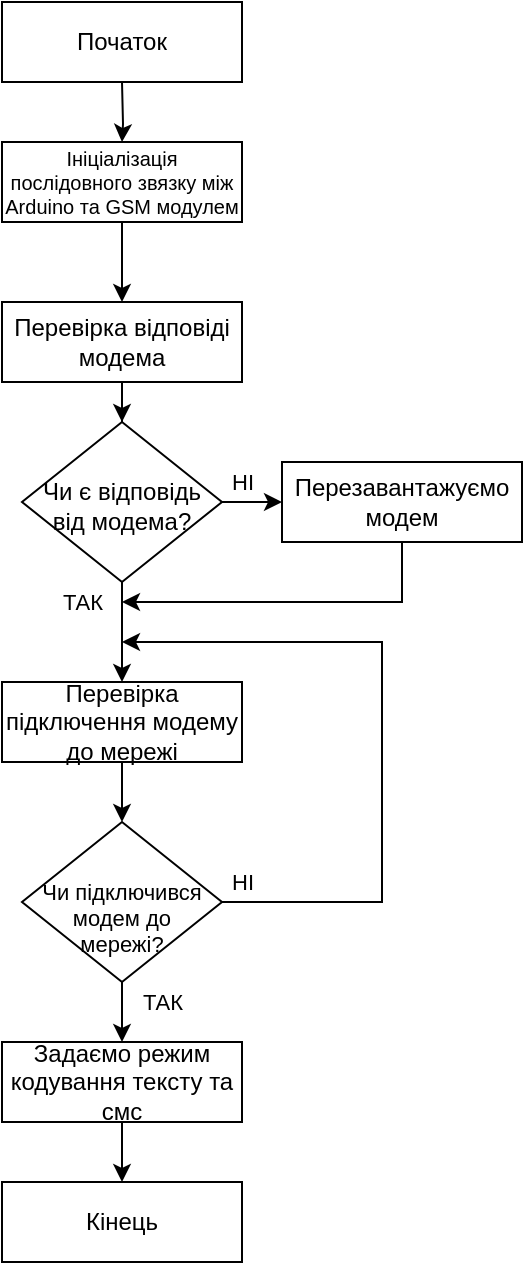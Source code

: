 <mxfile version="13.2.4" type="google"><diagram id="C5RBs43oDa-KdzZeNtuy" name="Page-1"><mxGraphModel dx="1021" dy="567" grid="1" gridSize="10" guides="1" tooltips="1" connect="1" arrows="1" fold="1" page="1" pageScale="1" pageWidth="827" pageHeight="1169" math="0" shadow="0"><root><mxCell id="WIyWlLk6GJQsqaUBKTNV-0"/><mxCell id="WIyWlLk6GJQsqaUBKTNV-1" parent="WIyWlLk6GJQsqaUBKTNV-0"/><mxCell id="x4USvYnR-IyUL57rOMDj-44" value="" style="edgeStyle=orthogonalEdgeStyle;rounded=0;orthogonalLoop=1;jettySize=auto;html=1;" parent="WIyWlLk6GJQsqaUBKTNV-1" source="x4USvYnR-IyUL57rOMDj-1" target="x4USvYnR-IyUL57rOMDj-43" edge="1"><mxGeometry relative="1" as="geometry"/></mxCell><mxCell id="x4USvYnR-IyUL57rOMDj-1" value="&lt;font style=&quot;font-size: 10px;&quot;&gt;Ініціалізація послідовного звязку між Arduino та GSM модулем&lt;/font&gt;" style="rounded=0;whiteSpace=wrap;html=1;fontSize=10;" parent="WIyWlLk6GJQsqaUBKTNV-1" vertex="1"><mxGeometry x="160" y="90" width="120" height="40" as="geometry"/></mxCell><mxCell id="x4USvYnR-IyUL57rOMDj-4" value="" style="edgeStyle=orthogonalEdgeStyle;rounded=0;orthogonalLoop=1;jettySize=auto;html=1;" parent="WIyWlLk6GJQsqaUBKTNV-1" target="x4USvYnR-IyUL57rOMDj-1" edge="1"><mxGeometry relative="1" as="geometry"><mxPoint x="220" y="60" as="sourcePoint"/></mxGeometry></mxCell><mxCell id="x4USvYnR-IyUL57rOMDj-64" value="ТАК" style="edgeStyle=orthogonalEdgeStyle;rounded=0;orthogonalLoop=1;jettySize=auto;html=1;" parent="WIyWlLk6GJQsqaUBKTNV-1" source="x4USvYnR-IyUL57rOMDj-30" target="x4USvYnR-IyUL57rOMDj-41" edge="1"><mxGeometry x="-0.6" y="-20" relative="1" as="geometry"><mxPoint as="offset"/></mxGeometry></mxCell><mxCell id="1sxKd3ZolHjcFFEXxihd-4" value="НІ" style="edgeStyle=orthogonalEdgeStyle;rounded=0;orthogonalLoop=1;jettySize=auto;html=1;" edge="1" parent="WIyWlLk6GJQsqaUBKTNV-1" source="x4USvYnR-IyUL57rOMDj-30" target="x4USvYnR-IyUL57rOMDj-60"><mxGeometry x="0.2" y="10" relative="1" as="geometry"><mxPoint as="offset"/></mxGeometry></mxCell><mxCell id="x4USvYnR-IyUL57rOMDj-30" value="Чи є відповідь від модема?" style="rhombus;whiteSpace=wrap;html=1;shadow=0;fontFamily=Helvetica;fontSize=12;align=center;strokeWidth=1;spacing=6;spacingTop=3;" parent="WIyWlLk6GJQsqaUBKTNV-1" vertex="1"><mxGeometry x="170" y="230" width="100" height="80" as="geometry"/></mxCell><mxCell id="x4USvYnR-IyUL57rOMDj-59" value="" style="edgeStyle=orthogonalEdgeStyle;rounded=0;orthogonalLoop=1;jettySize=auto;html=1;" parent="WIyWlLk6GJQsqaUBKTNV-1" source="x4USvYnR-IyUL57rOMDj-41" target="x4USvYnR-IyUL57rOMDj-33" edge="1"><mxGeometry relative="1" as="geometry"/></mxCell><mxCell id="x4USvYnR-IyUL57rOMDj-41" value="Перевірка підключення модему до мережі" style="rounded=0;whiteSpace=wrap;html=1;" parent="WIyWlLk6GJQsqaUBKTNV-1" vertex="1"><mxGeometry x="160" y="360" width="120" height="40" as="geometry"/></mxCell><mxCell id="x4USvYnR-IyUL57rOMDj-42" value="&lt;span&gt;Початок&lt;/span&gt;" style="rounded=0;whiteSpace=wrap;html=1;" parent="WIyWlLk6GJQsqaUBKTNV-1" vertex="1"><mxGeometry x="160" y="20" width="120" height="40" as="geometry"/></mxCell><mxCell id="x4USvYnR-IyUL57rOMDj-48" value="" style="edgeStyle=orthogonalEdgeStyle;rounded=0;orthogonalLoop=1;jettySize=auto;html=1;" parent="WIyWlLk6GJQsqaUBKTNV-1" source="x4USvYnR-IyUL57rOMDj-43" target="x4USvYnR-IyUL57rOMDj-30" edge="1"><mxGeometry relative="1" as="geometry"/></mxCell><mxCell id="x4USvYnR-IyUL57rOMDj-43" value="&lt;span&gt;Перевірка відповіді модема&lt;/span&gt;" style="rounded=0;whiteSpace=wrap;html=1;" parent="WIyWlLk6GJQsqaUBKTNV-1" vertex="1"><mxGeometry x="160" y="170" width="120" height="40" as="geometry"/></mxCell><mxCell id="x4USvYnR-IyUL57rOMDj-58" value="НІ" style="edgeStyle=orthogonalEdgeStyle;rounded=0;orthogonalLoop=1;jettySize=auto;html=1;exitX=1;exitY=0.5;exitDx=0;exitDy=0;" parent="WIyWlLk6GJQsqaUBKTNV-1" source="x4USvYnR-IyUL57rOMDj-33" edge="1"><mxGeometry x="-0.471" y="70" relative="1" as="geometry"><mxPoint x="220" y="340" as="targetPoint"/><Array as="points"><mxPoint x="350" y="470"/><mxPoint x="350" y="340"/></Array><mxPoint as="offset"/></mxGeometry></mxCell><mxCell id="x4USvYnR-IyUL57rOMDj-62" value="ТАК" style="edgeStyle=orthogonalEdgeStyle;rounded=0;orthogonalLoop=1;jettySize=auto;html=1;" parent="WIyWlLk6GJQsqaUBKTNV-1" source="x4USvYnR-IyUL57rOMDj-33" target="x4USvYnR-IyUL57rOMDj-52" edge="1"><mxGeometry x="0.2" y="20" relative="1" as="geometry"><mxPoint as="offset"/></mxGeometry></mxCell><mxCell id="x4USvYnR-IyUL57rOMDj-33" value="Чи підключився модем до мережі?" style="rhombus;whiteSpace=wrap;html=1;shadow=0;fontFamily=Helvetica;fontSize=11;align=center;strokeWidth=1;spacing=6;spacingTop=15;verticalAlign=middle;" parent="WIyWlLk6GJQsqaUBKTNV-1" vertex="1"><mxGeometry x="170" y="430" width="100" height="80" as="geometry"/></mxCell><mxCell id="x4USvYnR-IyUL57rOMDj-63" value="" style="edgeStyle=orthogonalEdgeStyle;rounded=0;orthogonalLoop=1;jettySize=auto;html=1;" parent="WIyWlLk6GJQsqaUBKTNV-1" source="x4USvYnR-IyUL57rOMDj-52" target="x4USvYnR-IyUL57rOMDj-53" edge="1"><mxGeometry relative="1" as="geometry"/></mxCell><mxCell id="x4USvYnR-IyUL57rOMDj-52" value="&lt;span&gt;Задаємо р&lt;/span&gt;ежим кодування тексту та смс" style="rounded=0;whiteSpace=wrap;html=1;" parent="WIyWlLk6GJQsqaUBKTNV-1" vertex="1"><mxGeometry x="160" y="540" width="120" height="40" as="geometry"/></mxCell><mxCell id="x4USvYnR-IyUL57rOMDj-53" value="Кінець" style="rounded=0;whiteSpace=wrap;html=1;" parent="WIyWlLk6GJQsqaUBKTNV-1" vertex="1"><mxGeometry x="160" y="610" width="120" height="40" as="geometry"/></mxCell><mxCell id="1sxKd3ZolHjcFFEXxihd-1" value="" style="edgeStyle=orthogonalEdgeStyle;rounded=0;orthogonalLoop=1;jettySize=auto;html=1;" edge="1" parent="WIyWlLk6GJQsqaUBKTNV-1" source="x4USvYnR-IyUL57rOMDj-60"><mxGeometry relative="1" as="geometry"><mxPoint x="220" y="320" as="targetPoint"/><Array as="points"><mxPoint x="360" y="320"/></Array></mxGeometry></mxCell><mxCell id="x4USvYnR-IyUL57rOMDj-60" value="&lt;span&gt;Перезавантажуємо модем&lt;/span&gt;" style="rounded=0;whiteSpace=wrap;html=1;" parent="WIyWlLk6GJQsqaUBKTNV-1" vertex="1"><mxGeometry x="300" y="250" width="120" height="40" as="geometry"/></mxCell></root></mxGraphModel></diagram></mxfile>